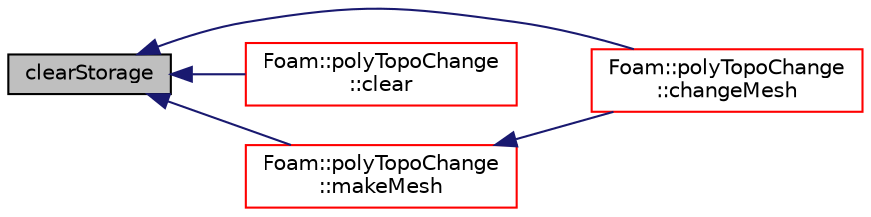 digraph "clearStorage"
{
  bgcolor="transparent";
  edge [fontname="Helvetica",fontsize="10",labelfontname="Helvetica",labelfontsize="10"];
  node [fontname="Helvetica",fontsize="10",shape=record];
  rankdir="LR";
  Node1 [label="clearStorage",height=0.2,width=0.4,color="black", fillcolor="grey75", style="filled", fontcolor="black"];
  Node1 -> Node2 [dir="back",color="midnightblue",fontsize="10",style="solid",fontname="Helvetica"];
  Node2 [label="Foam::polyTopoChange\l::changeMesh",height=0.2,width=0.4,color="red",URL="$a01981.html#a1b105b13373ba9f1c7685f873b250cf2",tooltip="Inplace changes mesh without change of patches. "];
  Node1 -> Node3 [dir="back",color="midnightblue",fontsize="10",style="solid",fontname="Helvetica"];
  Node3 [label="Foam::polyTopoChange\l::clear",height=0.2,width=0.4,color="red",URL="$a01981.html#ac8bb3912a3ce86b15842e79d0b421204",tooltip="Clear all storage. "];
  Node1 -> Node4 [dir="back",color="midnightblue",fontsize="10",style="solid",fontname="Helvetica"];
  Node4 [label="Foam::polyTopoChange\l::makeMesh",height=0.2,width=0.4,color="red",URL="$a01981.html#a53cd346c4116b75d2e9540d07c212149",tooltip="Create new mesh with old mesh patches. "];
  Node4 -> Node2 [dir="back",color="midnightblue",fontsize="10",style="solid",fontname="Helvetica"];
}
